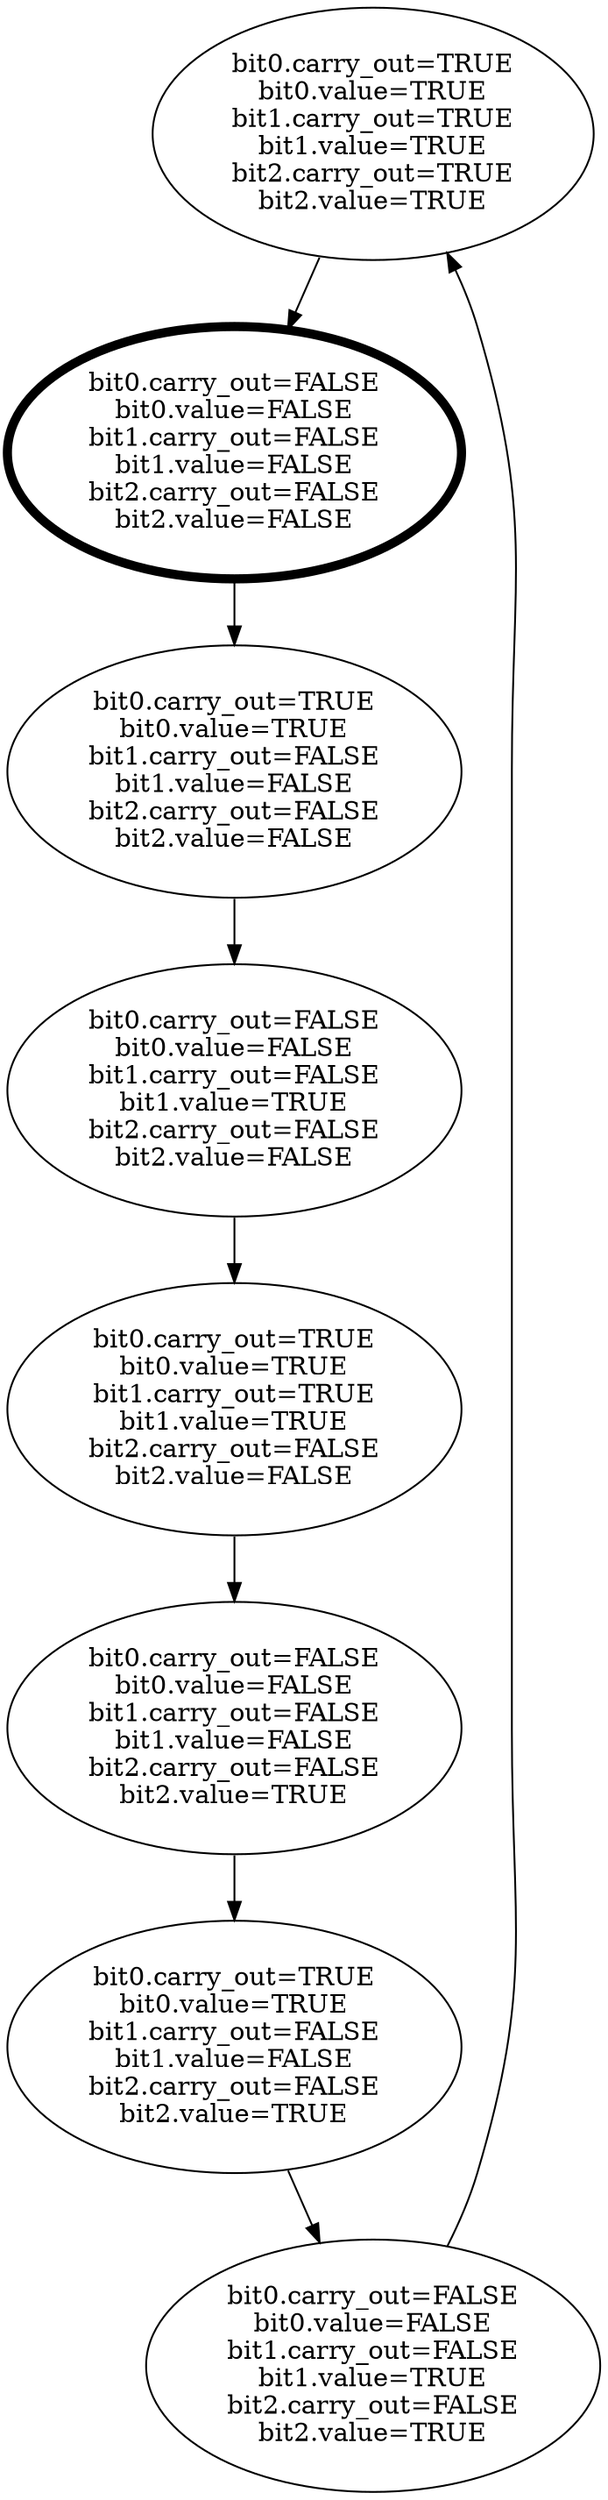 digraph {
s1 [label="bit0.carry_out=TRUE\nbit0.value=TRUE\nbit1.carry_out=TRUE\nbit1.value=TRUE\nbit2.carry_out=TRUE\nbit2.value=TRUE"];
s2 [label="bit0.carry_out=TRUE\nbit0.value=TRUE\nbit1.carry_out=FALSE\nbit1.value=FALSE\nbit2.carry_out=FALSE\nbit2.value=TRUE"];
s3 [label="bit0.carry_out=FALSE\nbit0.value=FALSE\nbit1.carry_out=FALSE\nbit1.value=TRUE\nbit2.carry_out=FALSE\nbit2.value=TRUE"];
s4 [label="bit0.carry_out=TRUE\nbit0.value=TRUE\nbit1.carry_out=TRUE\nbit1.value=TRUE\nbit2.carry_out=FALSE\nbit2.value=FALSE"];
s5 [label="bit0.carry_out=TRUE\nbit0.value=TRUE\nbit1.carry_out=FALSE\nbit1.value=FALSE\nbit2.carry_out=FALSE\nbit2.value=FALSE"];
s6 [label="bit0.carry_out=FALSE\nbit0.value=FALSE\nbit1.carry_out=FALSE\nbit1.value=FALSE\nbit2.carry_out=FALSE\nbit2.value=TRUE"];
s7 [label="bit0.carry_out=FALSE\nbit0.value=FALSE\nbit1.carry_out=FALSE\nbit1.value=TRUE\nbit2.carry_out=FALSE\nbit2.value=FALSE"];
s8 [label="bit0.carry_out=FALSE\nbit0.value=FALSE\nbit1.carry_out=FALSE\nbit1.value=FALSE\nbit2.carry_out=FALSE\nbit2.value=FALSE",penwidth=5];
s7->s4 ;
s8->s5 ;
s2->s3 ;
s4->s6 ;
s6->s2 ;
s3->s1 ;
s1->s8 ;
s5->s7 ;
}
